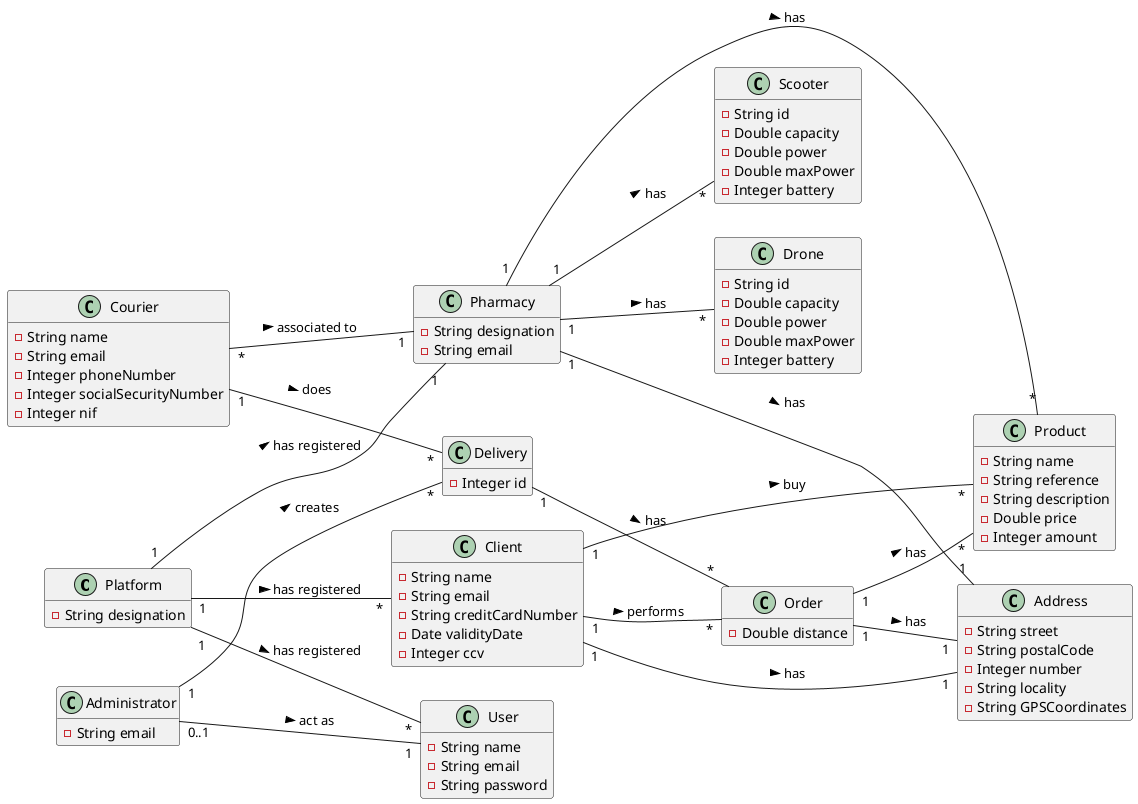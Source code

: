 @startuml

hide methods
left to right direction

class Platform {
  -String designation
}

class User {
  -String name
  -String email
  -String password
}

class Courier {
  -String name
  -String email
  -Integer phoneNumber
  -Integer socialSecurityNumber
  -Integer nif
}

class Order {
  -Double distance
}

class Client {
  -String name
  -String email
  -String creditCardNumber
  -Date validityDate
  -Integer ccv
}

class Product {
  -String name
  -String reference
  -String description
  -Double price
  -Integer amount
}

class Scooter {
  -String id
  -Double capacity
  -Double power
  -Double maxPower
  -Integer battery
}

class Administrator {
  -String email
}

class Pharmacy {
  -String designation
  -String email
}

class Address {
  -String street
  -String postalCode
  -Integer number
  -String locality
  -String GPSCoordinates
}

class Drone {
  -String id
  -Double capacity
  -Double power
  -Double maxPower
  -Integer battery
}

class Delivery {

  -Integer id

}

Platform "1" -- "*" User : has registered >
Platform "1" -- "1" Pharmacy : has registered >
Platform "1" -- "*" Client : has registered >

Client "1" -- "*" Product : buy >
Client "1" -- "*" Order : performs >
Client "1" -- "1" Address : has >

Order "1" -- "*" Product : has >
Order "1" -- "1" Address : has >

Delivery "1" -- "*" Order : has >

Pharmacy "1" -- "*" Product : has >

Courier "*" -- "1" Pharmacy : associated to >
Courier "1" -- "*" Delivery : does >

Pharmacy "1" -- "1" Address : has >
Pharmacy "1" -- "*" Scooter : has >
Pharmacy "1" -- "*" Drone : has >

Administrator "0..1" -- "1" User : act as >
Administrator "1" -- "*" Delivery : creates >


@enduml
